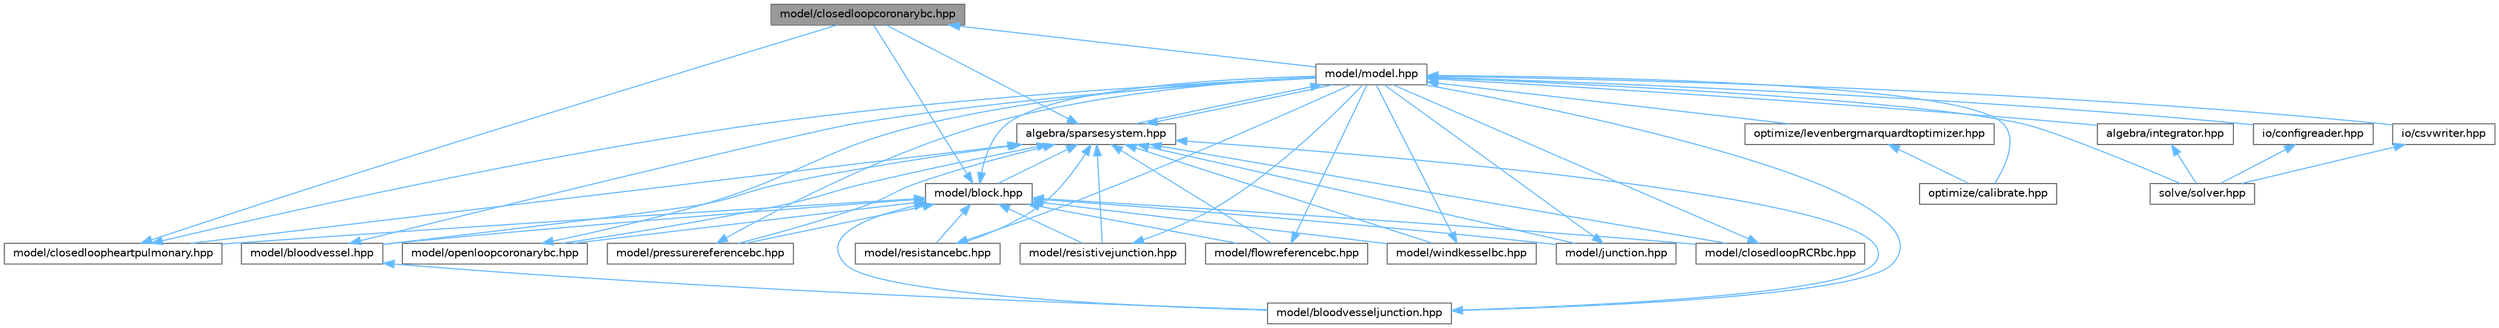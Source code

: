 digraph "model/closedloopcoronarybc.hpp"
{
 // LATEX_PDF_SIZE
  bgcolor="transparent";
  edge [fontname=Helvetica,fontsize=10,labelfontname=Helvetica,labelfontsize=10];
  node [fontname=Helvetica,fontsize=10,shape=box,height=0.2,width=0.4];
  Node1 [label="model/closedloopcoronarybc.hpp",height=0.2,width=0.4,color="gray40", fillcolor="grey60", style="filled", fontcolor="black",tooltip="MODEL::ClosedLoopCoronaryBC source file."];
  Node1 -> Node2 [dir="back",color="steelblue1",style="solid"];
  Node2 [label="model/model.hpp",height=0.2,width=0.4,color="grey40", fillcolor="white", style="filled",URL="$model_8hpp.html",tooltip="MODEL::Model source file."];
  Node2 -> Node3 [dir="back",color="steelblue1",style="solid"];
  Node3 [label="algebra/integrator.hpp",height=0.2,width=0.4,color="grey40", fillcolor="white", style="filled",URL="$integrator_8hpp.html",tooltip="ALGEBRA::Integrator source file."];
  Node3 -> Node4 [dir="back",color="steelblue1",style="solid"];
  Node4 [label="solve/solver.hpp",height=0.2,width=0.4,color="grey40", fillcolor="white", style="filled",URL="$solver_8hpp.html",tooltip="SOLVE::Solver source file."];
  Node2 -> Node5 [dir="back",color="steelblue1",style="solid"];
  Node5 [label="algebra/sparsesystem.hpp",height=0.2,width=0.4,color="grey40", fillcolor="white", style="filled",URL="$sparsesystem_8hpp.html",tooltip="ALGEBRA::SparseSystem source file."];
  Node5 -> Node6 [dir="back",color="steelblue1",style="solid"];
  Node6 [label="model/block.hpp",height=0.2,width=0.4,color="grey40", fillcolor="white", style="filled",URL="$block_8hpp.html",tooltip="MODEL::Block source file."];
  Node6 -> Node7 [dir="back",color="steelblue1",style="solid"];
  Node7 [label="model/bloodvessel.hpp",height=0.2,width=0.4,color="grey40", fillcolor="white", style="filled",URL="$bloodvessel_8hpp.html",tooltip="MODEL::BloodVessel source file."];
  Node7 -> Node8 [dir="back",color="steelblue1",style="solid"];
  Node8 [label="model/bloodvesseljunction.hpp",height=0.2,width=0.4,color="grey40", fillcolor="white", style="filled",URL="$bloodvesseljunction_8hpp.html",tooltip="MODEL::BloodVesselJunction source file."];
  Node8 -> Node2 [dir="back",color="steelblue1",style="solid"];
  Node7 -> Node2 [dir="back",color="steelblue1",style="solid"];
  Node6 -> Node8 [dir="back",color="steelblue1",style="solid"];
  Node6 -> Node9 [dir="back",color="steelblue1",style="solid"];
  Node9 [label="model/closedloopRCRbc.hpp",height=0.2,width=0.4,color="grey40", fillcolor="white", style="filled",URL="$closedloop_r_c_rbc_8hpp.html",tooltip="MODEL::ClosedLoopRCRBC source file."];
  Node9 -> Node2 [dir="back",color="steelblue1",style="solid"];
  Node6 -> Node1 [dir="back",color="steelblue1",style="solid"];
  Node6 -> Node10 [dir="back",color="steelblue1",style="solid"];
  Node10 [label="model/closedloopheartpulmonary.hpp",height=0.2,width=0.4,color="grey40", fillcolor="white", style="filled",URL="$closedloopheartpulmonary_8hpp.html",tooltip="MODEL::ClosedLoopHeartPulmonary source file."];
  Node10 -> Node1 [dir="back",color="steelblue1",style="solid"];
  Node10 -> Node2 [dir="back",color="steelblue1",style="solid"];
  Node6 -> Node11 [dir="back",color="steelblue1",style="solid"];
  Node11 [label="model/flowreferencebc.hpp",height=0.2,width=0.4,color="grey40", fillcolor="white", style="filled",URL="$flowreferencebc_8hpp.html",tooltip="MODEL::FlowReferenceBC source file."];
  Node11 -> Node2 [dir="back",color="steelblue1",style="solid"];
  Node6 -> Node12 [dir="back",color="steelblue1",style="solid"];
  Node12 [label="model/junction.hpp",height=0.2,width=0.4,color="grey40", fillcolor="white", style="filled",URL="$junction_8hpp.html",tooltip="MODEL::Junction source file."];
  Node12 -> Node2 [dir="back",color="steelblue1",style="solid"];
  Node6 -> Node2 [dir="back",color="steelblue1",style="solid"];
  Node6 -> Node13 [dir="back",color="steelblue1",style="solid"];
  Node13 [label="model/openloopcoronarybc.hpp",height=0.2,width=0.4,color="grey40", fillcolor="white", style="filled",URL="$openloopcoronarybc_8hpp.html",tooltip="MODEL::OpenLoopCoronaryBC source file."];
  Node13 -> Node2 [dir="back",color="steelblue1",style="solid"];
  Node6 -> Node14 [dir="back",color="steelblue1",style="solid"];
  Node14 [label="model/pressurereferencebc.hpp",height=0.2,width=0.4,color="grey40", fillcolor="white", style="filled",URL="$pressurereferencebc_8hpp.html",tooltip="MODEL::PressureReferenceBC source file."];
  Node14 -> Node2 [dir="back",color="steelblue1",style="solid"];
  Node6 -> Node15 [dir="back",color="steelblue1",style="solid"];
  Node15 [label="model/resistancebc.hpp",height=0.2,width=0.4,color="grey40", fillcolor="white", style="filled",URL="$resistancebc_8hpp.html",tooltip="MODEL::ResistanceBC source file."];
  Node15 -> Node2 [dir="back",color="steelblue1",style="solid"];
  Node6 -> Node16 [dir="back",color="steelblue1",style="solid"];
  Node16 [label="model/resistivejunction.hpp",height=0.2,width=0.4,color="grey40", fillcolor="white", style="filled",URL="$resistivejunction_8hpp.html",tooltip="MODEL::ResistiveJunction source file."];
  Node16 -> Node2 [dir="back",color="steelblue1",style="solid"];
  Node6 -> Node17 [dir="back",color="steelblue1",style="solid"];
  Node17 [label="model/windkesselbc.hpp",height=0.2,width=0.4,color="grey40", fillcolor="white", style="filled",URL="$windkesselbc_8hpp.html",tooltip="MODEL::WindkesselBC source file."];
  Node17 -> Node2 [dir="back",color="steelblue1",style="solid"];
  Node5 -> Node7 [dir="back",color="steelblue1",style="solid"];
  Node5 -> Node8 [dir="back",color="steelblue1",style="solid"];
  Node5 -> Node9 [dir="back",color="steelblue1",style="solid"];
  Node5 -> Node1 [dir="back",color="steelblue1",style="solid"];
  Node5 -> Node10 [dir="back",color="steelblue1",style="solid"];
  Node5 -> Node11 [dir="back",color="steelblue1",style="solid"];
  Node5 -> Node12 [dir="back",color="steelblue1",style="solid"];
  Node5 -> Node2 [dir="back",color="steelblue1",style="solid"];
  Node5 -> Node13 [dir="back",color="steelblue1",style="solid"];
  Node5 -> Node14 [dir="back",color="steelblue1",style="solid"];
  Node5 -> Node15 [dir="back",color="steelblue1",style="solid"];
  Node5 -> Node16 [dir="back",color="steelblue1",style="solid"];
  Node5 -> Node17 [dir="back",color="steelblue1",style="solid"];
  Node2 -> Node18 [dir="back",color="steelblue1",style="solid"];
  Node18 [label="io/configreader.hpp",height=0.2,width=0.4,color="grey40", fillcolor="white", style="filled",URL="$configreader_8hpp.html",tooltip="Helper functions for reading configurations."];
  Node18 -> Node4 [dir="back",color="steelblue1",style="solid"];
  Node2 -> Node19 [dir="back",color="steelblue1",style="solid"];
  Node19 [label="io/csvwriter.hpp",height=0.2,width=0.4,color="grey40", fillcolor="white", style="filled",URL="$csvwriter_8hpp.html",tooltip="IO::write_csv source file."];
  Node19 -> Node4 [dir="back",color="steelblue1",style="solid"];
  Node2 -> Node20 [dir="back",color="steelblue1",style="solid"];
  Node20 [label="optimize/calibrate.hpp",height=0.2,width=0.4,color="grey40", fillcolor="white", style="filled",URL="$calibrate_8hpp.html",tooltip="OPT::calibrate source file."];
  Node2 -> Node21 [dir="back",color="steelblue1",style="solid"];
  Node21 [label="optimize/levenbergmarquardtoptimizer.hpp",height=0.2,width=0.4,color="grey40", fillcolor="white", style="filled",URL="$levenbergmarquardtoptimizer_8hpp.html",tooltip="OPT::LevenbergMarquardtOptimizer source file."];
  Node21 -> Node20 [dir="back",color="steelblue1",style="solid"];
  Node2 -> Node4 [dir="back",color="steelblue1",style="solid"];
}
